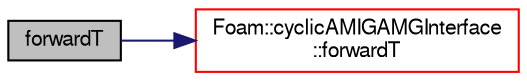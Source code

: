 digraph "forwardT"
{
  bgcolor="transparent";
  edge [fontname="FreeSans",fontsize="10",labelfontname="FreeSans",labelfontsize="10"];
  node [fontname="FreeSans",fontsize="10",shape=record];
  rankdir="LR";
  Node22 [label="forwardT",height=0.2,width=0.4,color="black", fillcolor="grey75", style="filled", fontcolor="black"];
  Node22 -> Node23 [color="midnightblue",fontsize="10",style="solid",fontname="FreeSans"];
  Node23 [label="Foam::cyclicAMIGAMGInterface\l::forwardT",height=0.2,width=0.4,color="red",URL="$a24906.html#ae135c648b81be5732b7634127e41608d",tooltip="Return face transformation tensor. "];
}
